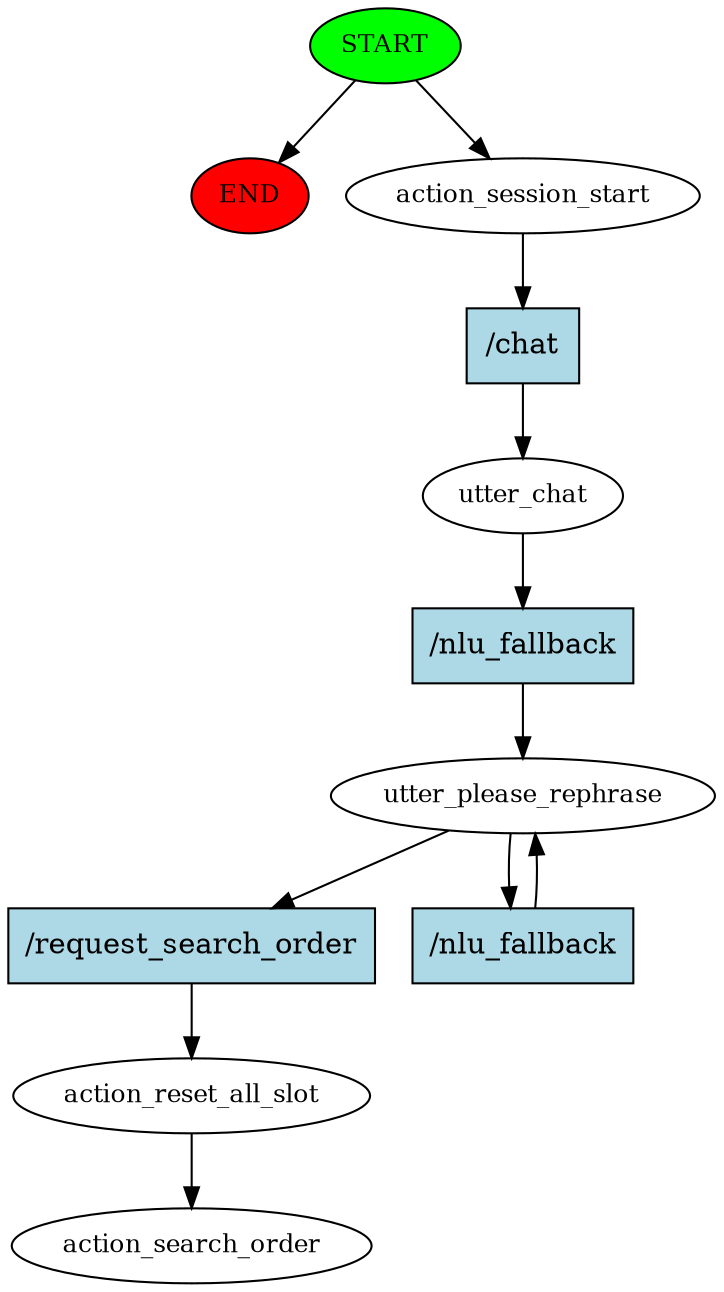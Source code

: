 digraph  {
0 [class="start active", fillcolor=green, fontsize=12, label=START, style=filled];
"-1" [class=end, fillcolor=red, fontsize=12, label=END, style=filled];
1 [class=active, fontsize=12, label=action_session_start];
2 [class=active, fontsize=12, label=utter_chat];
3 [class=active, fontsize=12, label=utter_please_rephrase];
5 [class=active, fontsize=12, label=action_reset_all_slot];
6 [class="dashed active", fontsize=12, label=action_search_order];
7 [class="intent active", fillcolor=lightblue, label="/chat", shape=rect, style=filled];
8 [class="intent active", fillcolor=lightblue, label="/nlu_fallback", shape=rect, style=filled];
9 [class="intent active", fillcolor=lightblue, label="/request_search_order", shape=rect, style=filled];
10 [class="intent active", fillcolor=lightblue, label="/nlu_fallback", shape=rect, style=filled];
0 -> "-1"  [class="", key=NONE, label=""];
0 -> 1  [class=active, key=NONE, label=""];
1 -> 7  [class=active, key=0];
2 -> 8  [class=active, key=0];
3 -> 9  [class=active, key=0];
3 -> 10  [class=active, key=0];
5 -> 6  [class=active, key=NONE, label=""];
7 -> 2  [class=active, key=0];
8 -> 3  [class=active, key=0];
9 -> 5  [class=active, key=0];
10 -> 3  [class=active, key=0];
}
